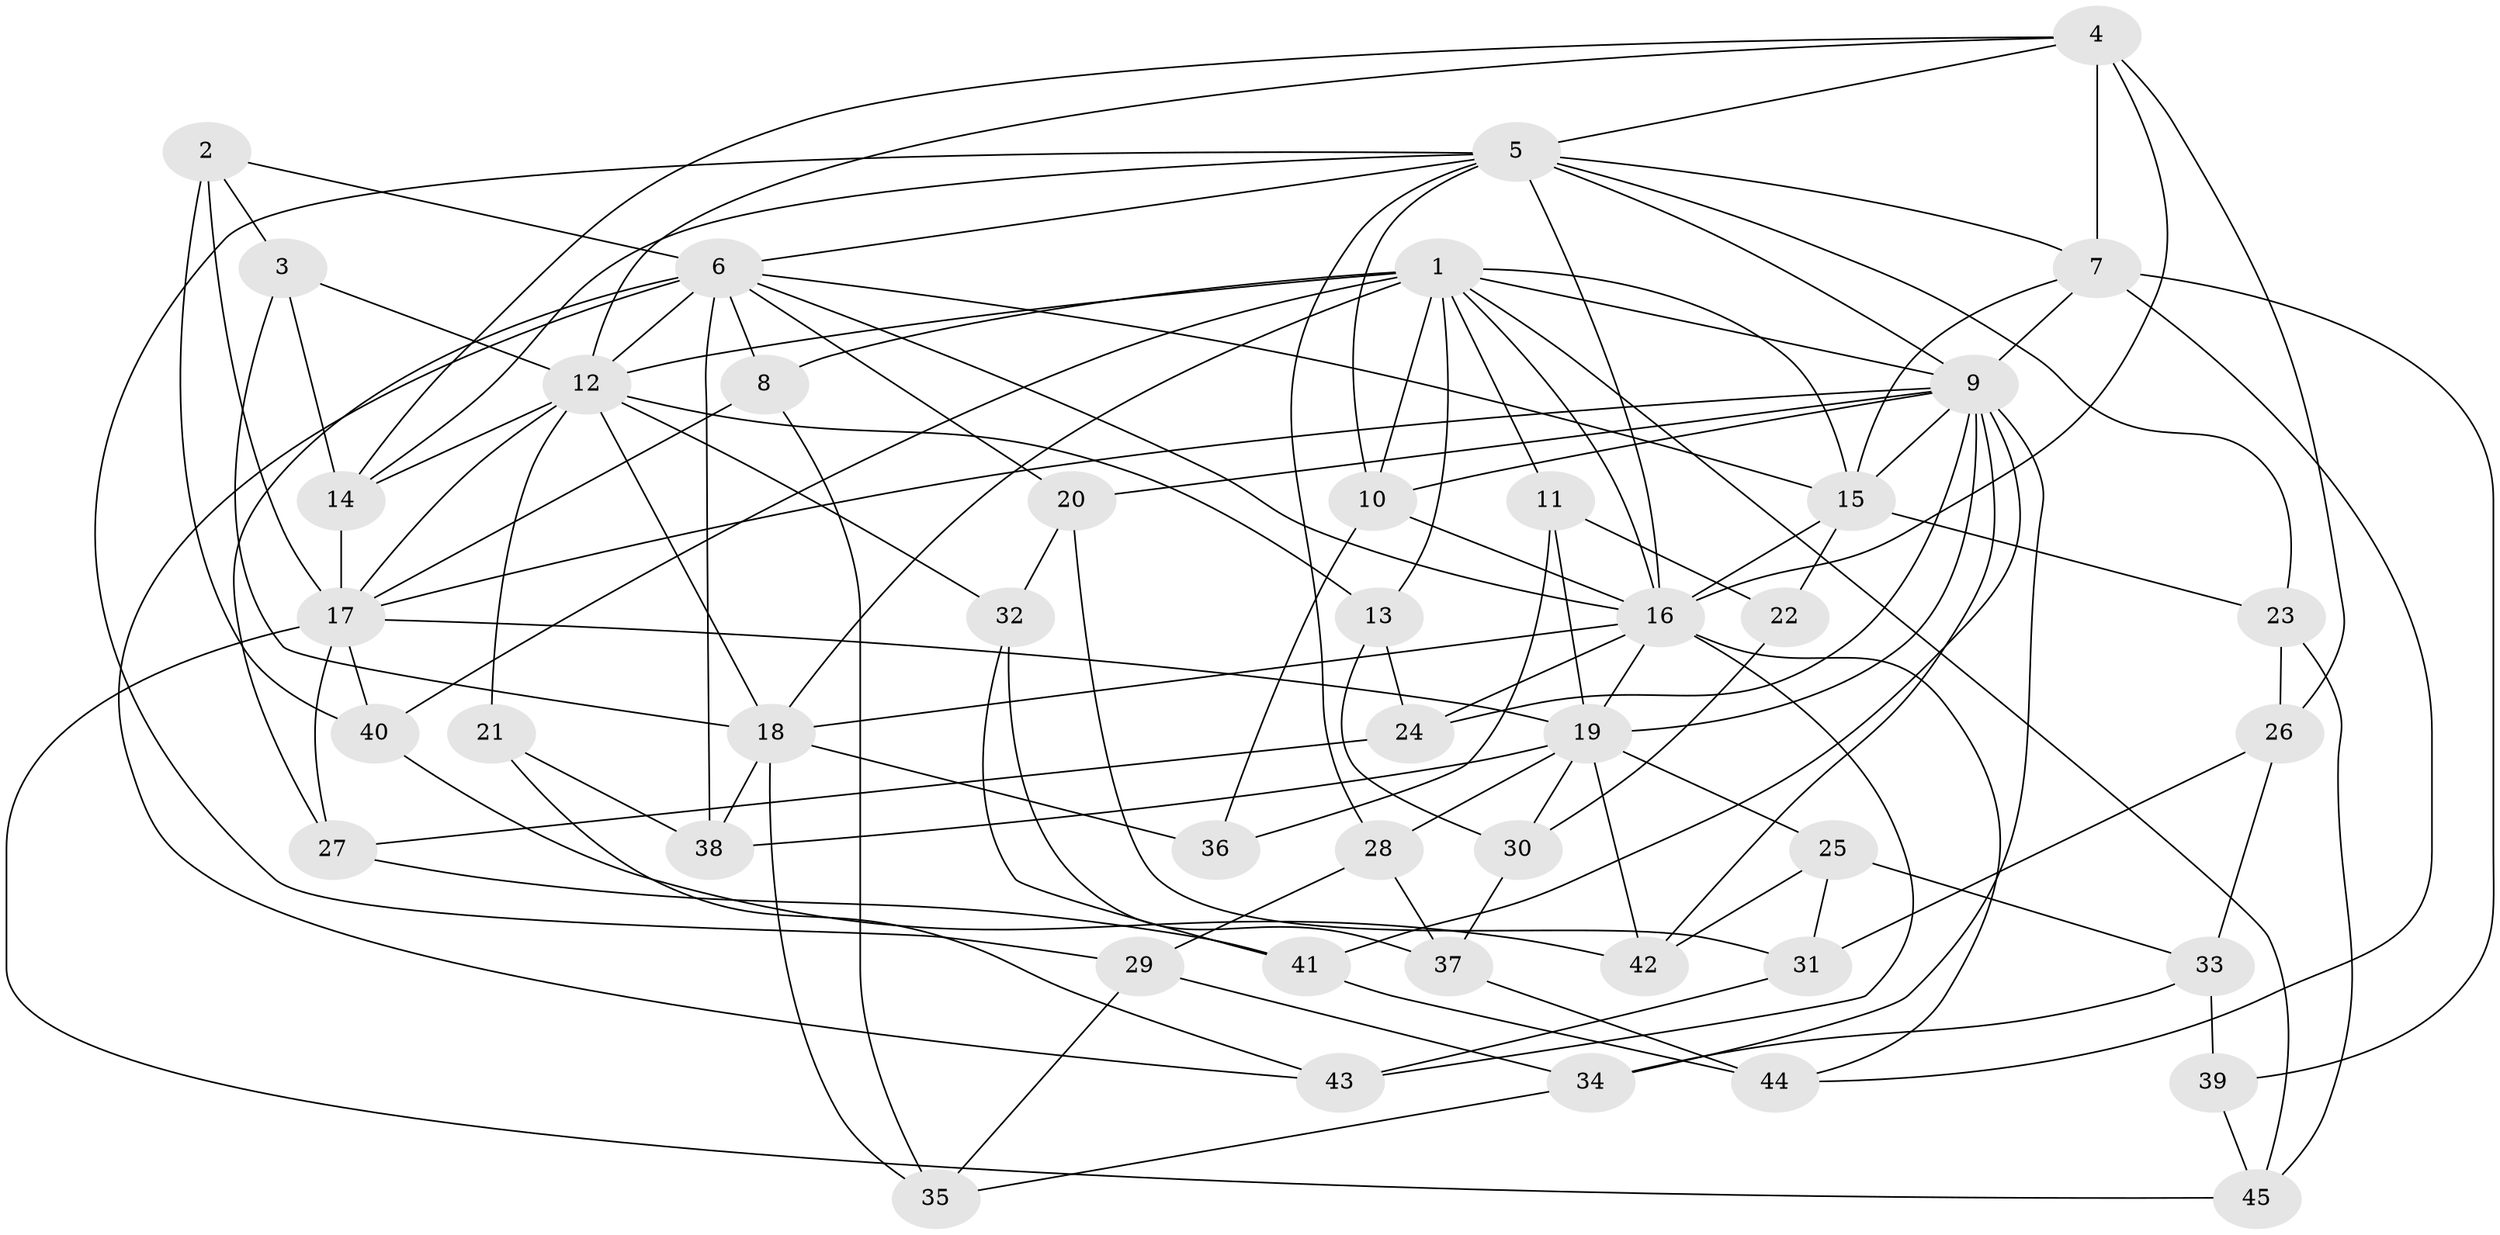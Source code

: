 // original degree distribution, {4: 1.0}
// Generated by graph-tools (version 1.1) at 2025/38/03/09/25 02:38:13]
// undirected, 45 vertices, 119 edges
graph export_dot {
graph [start="1"]
  node [color=gray90,style=filled];
  1;
  2;
  3;
  4;
  5;
  6;
  7;
  8;
  9;
  10;
  11;
  12;
  13;
  14;
  15;
  16;
  17;
  18;
  19;
  20;
  21;
  22;
  23;
  24;
  25;
  26;
  27;
  28;
  29;
  30;
  31;
  32;
  33;
  34;
  35;
  36;
  37;
  38;
  39;
  40;
  41;
  42;
  43;
  44;
  45;
  1 -- 8 [weight=1.0];
  1 -- 9 [weight=1.0];
  1 -- 10 [weight=2.0];
  1 -- 11 [weight=1.0];
  1 -- 12 [weight=1.0];
  1 -- 13 [weight=1.0];
  1 -- 15 [weight=1.0];
  1 -- 16 [weight=1.0];
  1 -- 18 [weight=1.0];
  1 -- 40 [weight=1.0];
  1 -- 45 [weight=1.0];
  2 -- 3 [weight=1.0];
  2 -- 6 [weight=1.0];
  2 -- 17 [weight=1.0];
  2 -- 40 [weight=1.0];
  3 -- 12 [weight=1.0];
  3 -- 14 [weight=1.0];
  3 -- 18 [weight=1.0];
  4 -- 5 [weight=1.0];
  4 -- 7 [weight=4.0];
  4 -- 12 [weight=1.0];
  4 -- 14 [weight=1.0];
  4 -- 16 [weight=2.0];
  4 -- 26 [weight=1.0];
  5 -- 6 [weight=1.0];
  5 -- 7 [weight=1.0];
  5 -- 9 [weight=1.0];
  5 -- 10 [weight=1.0];
  5 -- 14 [weight=1.0];
  5 -- 16 [weight=1.0];
  5 -- 23 [weight=1.0];
  5 -- 28 [weight=1.0];
  5 -- 29 [weight=1.0];
  6 -- 8 [weight=1.0];
  6 -- 12 [weight=1.0];
  6 -- 15 [weight=1.0];
  6 -- 16 [weight=1.0];
  6 -- 20 [weight=1.0];
  6 -- 27 [weight=1.0];
  6 -- 38 [weight=1.0];
  6 -- 43 [weight=1.0];
  7 -- 9 [weight=1.0];
  7 -- 15 [weight=1.0];
  7 -- 39 [weight=2.0];
  7 -- 44 [weight=1.0];
  8 -- 17 [weight=1.0];
  8 -- 35 [weight=1.0];
  9 -- 10 [weight=1.0];
  9 -- 15 [weight=1.0];
  9 -- 17 [weight=1.0];
  9 -- 19 [weight=1.0];
  9 -- 20 [weight=1.0];
  9 -- 24 [weight=1.0];
  9 -- 34 [weight=1.0];
  9 -- 41 [weight=1.0];
  9 -- 42 [weight=1.0];
  10 -- 16 [weight=1.0];
  10 -- 36 [weight=1.0];
  11 -- 19 [weight=1.0];
  11 -- 22 [weight=1.0];
  11 -- 36 [weight=1.0];
  12 -- 13 [weight=1.0];
  12 -- 14 [weight=2.0];
  12 -- 17 [weight=1.0];
  12 -- 18 [weight=1.0];
  12 -- 21 [weight=2.0];
  12 -- 32 [weight=1.0];
  13 -- 24 [weight=1.0];
  13 -- 30 [weight=1.0];
  14 -- 17 [weight=1.0];
  15 -- 16 [weight=1.0];
  15 -- 22 [weight=2.0];
  15 -- 23 [weight=1.0];
  16 -- 18 [weight=1.0];
  16 -- 19 [weight=1.0];
  16 -- 24 [weight=1.0];
  16 -- 43 [weight=1.0];
  16 -- 44 [weight=1.0];
  17 -- 19 [weight=2.0];
  17 -- 27 [weight=1.0];
  17 -- 40 [weight=1.0];
  17 -- 45 [weight=1.0];
  18 -- 35 [weight=1.0];
  18 -- 36 [weight=2.0];
  18 -- 38 [weight=1.0];
  19 -- 25 [weight=1.0];
  19 -- 28 [weight=1.0];
  19 -- 30 [weight=1.0];
  19 -- 38 [weight=1.0];
  19 -- 42 [weight=1.0];
  20 -- 31 [weight=1.0];
  20 -- 32 [weight=1.0];
  21 -- 38 [weight=1.0];
  21 -- 43 [weight=1.0];
  22 -- 30 [weight=1.0];
  23 -- 26 [weight=1.0];
  23 -- 45 [weight=1.0];
  24 -- 27 [weight=1.0];
  25 -- 31 [weight=1.0];
  25 -- 33 [weight=1.0];
  25 -- 42 [weight=1.0];
  26 -- 31 [weight=1.0];
  26 -- 33 [weight=1.0];
  27 -- 41 [weight=1.0];
  28 -- 29 [weight=1.0];
  28 -- 37 [weight=1.0];
  29 -- 34 [weight=1.0];
  29 -- 35 [weight=1.0];
  30 -- 37 [weight=1.0];
  31 -- 43 [weight=1.0];
  32 -- 37 [weight=1.0];
  32 -- 41 [weight=1.0];
  33 -- 34 [weight=1.0];
  33 -- 39 [weight=1.0];
  34 -- 35 [weight=1.0];
  37 -- 44 [weight=1.0];
  39 -- 45 [weight=1.0];
  40 -- 42 [weight=1.0];
  41 -- 44 [weight=1.0];
}
